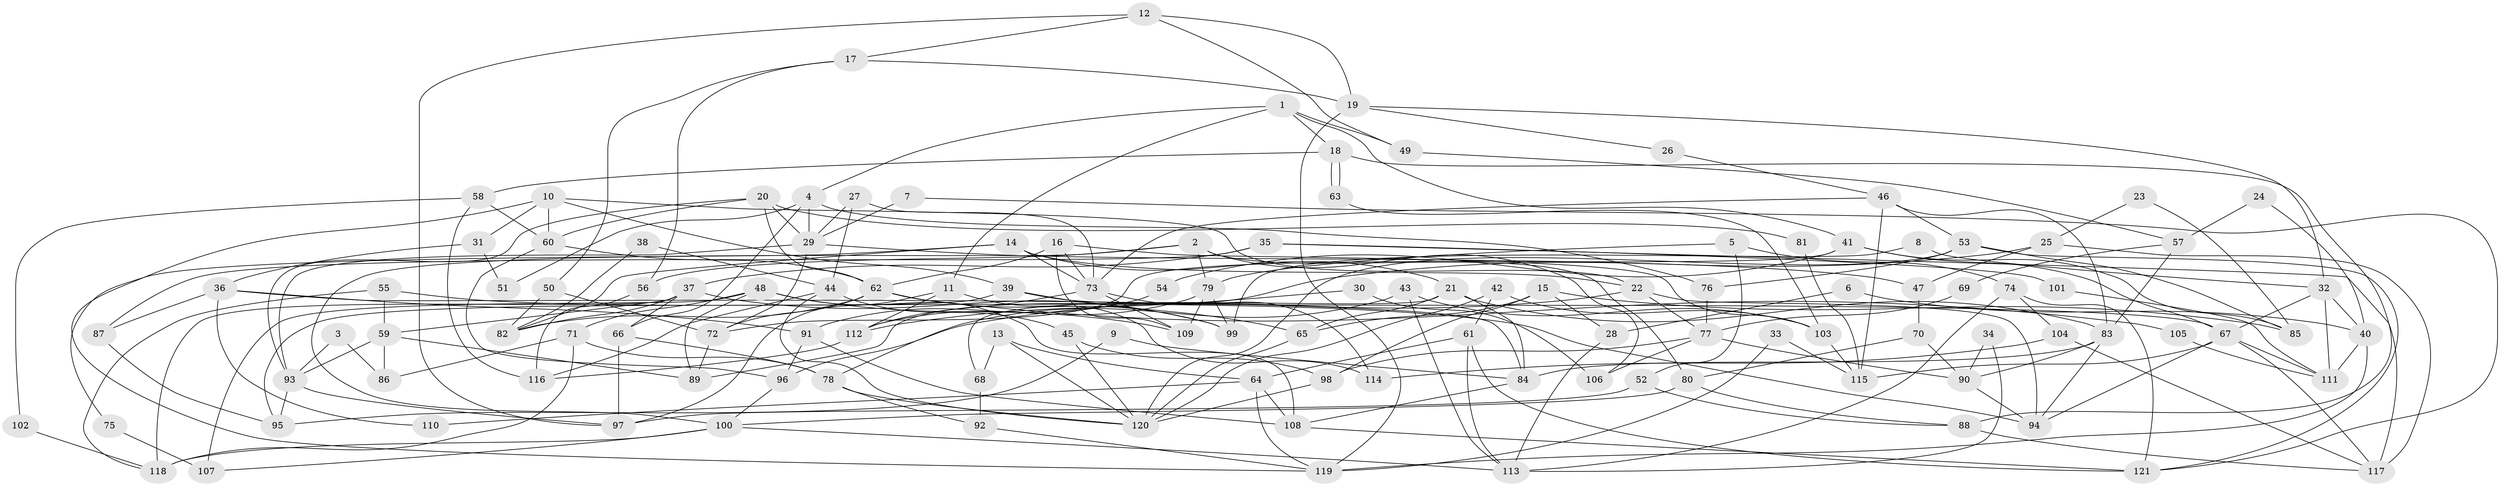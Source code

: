 // Generated by graph-tools (version 1.1) at 2025/26/03/09/25 03:26:17]
// undirected, 121 vertices, 242 edges
graph export_dot {
graph [start="1"]
  node [color=gray90,style=filled];
  1;
  2;
  3;
  4;
  5;
  6;
  7;
  8;
  9;
  10;
  11;
  12;
  13;
  14;
  15;
  16;
  17;
  18;
  19;
  20;
  21;
  22;
  23;
  24;
  25;
  26;
  27;
  28;
  29;
  30;
  31;
  32;
  33;
  34;
  35;
  36;
  37;
  38;
  39;
  40;
  41;
  42;
  43;
  44;
  45;
  46;
  47;
  48;
  49;
  50;
  51;
  52;
  53;
  54;
  55;
  56;
  57;
  58;
  59;
  60;
  61;
  62;
  63;
  64;
  65;
  66;
  67;
  68;
  69;
  70;
  71;
  72;
  73;
  74;
  75;
  76;
  77;
  78;
  79;
  80;
  81;
  82;
  83;
  84;
  85;
  86;
  87;
  88;
  89;
  90;
  91;
  92;
  93;
  94;
  95;
  96;
  97;
  98;
  99;
  100;
  101;
  102;
  103;
  104;
  105;
  106;
  107;
  108;
  109;
  110;
  111;
  112;
  113;
  114;
  115;
  116;
  117;
  118;
  119;
  120;
  121;
  1 -- 41;
  1 -- 11;
  1 -- 4;
  1 -- 18;
  1 -- 49;
  2 -- 80;
  2 -- 79;
  2 -- 56;
  2 -- 100;
  2 -- 106;
  3 -- 86;
  3 -- 93;
  4 -- 29;
  4 -- 51;
  4 -- 66;
  4 -- 76;
  5 -- 52;
  5 -- 79;
  5 -- 74;
  6 -- 40;
  6 -- 28;
  7 -- 29;
  7 -- 121;
  8 -- 32;
  8 -- 99;
  9 -- 84;
  9 -- 95;
  10 -- 39;
  10 -- 119;
  10 -- 22;
  10 -- 31;
  10 -- 60;
  11 -- 112;
  11 -- 114;
  11 -- 97;
  12 -- 17;
  12 -- 97;
  12 -- 19;
  12 -- 49;
  13 -- 64;
  13 -- 120;
  13 -- 68;
  14 -- 22;
  14 -- 82;
  14 -- 21;
  14 -- 73;
  14 -- 75;
  15 -- 98;
  15 -- 85;
  15 -- 28;
  15 -- 65;
  16 -- 73;
  16 -- 62;
  16 -- 103;
  16 -- 109;
  17 -- 56;
  17 -- 19;
  17 -- 50;
  18 -- 63;
  18 -- 63;
  18 -- 58;
  18 -- 88;
  19 -- 119;
  19 -- 26;
  19 -- 32;
  20 -- 60;
  20 -- 62;
  20 -- 29;
  20 -- 81;
  20 -- 93;
  21 -- 65;
  21 -- 68;
  21 -- 83;
  21 -- 84;
  22 -- 94;
  22 -- 77;
  22 -- 96;
  23 -- 25;
  23 -- 85;
  24 -- 57;
  24 -- 40;
  25 -- 47;
  25 -- 89;
  25 -- 117;
  26 -- 46;
  27 -- 73;
  27 -- 29;
  27 -- 44;
  28 -- 113;
  29 -- 93;
  29 -- 47;
  29 -- 72;
  30 -- 112;
  30 -- 106;
  31 -- 36;
  31 -- 51;
  32 -- 67;
  32 -- 40;
  32 -- 111;
  33 -- 119;
  33 -- 115;
  34 -- 90;
  34 -- 113;
  35 -- 37;
  35 -- 117;
  35 -- 87;
  35 -- 101;
  36 -- 87;
  36 -- 91;
  36 -- 84;
  36 -- 110;
  37 -- 66;
  37 -- 118;
  37 -- 59;
  37 -- 82;
  37 -- 99;
  38 -- 44;
  38 -- 82;
  39 -- 65;
  39 -- 67;
  39 -- 95;
  40 -- 119;
  40 -- 111;
  41 -- 72;
  41 -- 67;
  41 -- 54;
  41 -- 85;
  42 -- 103;
  42 -- 120;
  42 -- 61;
  43 -- 78;
  43 -- 113;
  43 -- 103;
  44 -- 120;
  44 -- 45;
  44 -- 116;
  45 -- 98;
  45 -- 120;
  46 -- 73;
  46 -- 83;
  46 -- 53;
  46 -- 115;
  47 -- 70;
  48 -- 89;
  48 -- 109;
  48 -- 71;
  48 -- 107;
  48 -- 108;
  49 -- 57;
  50 -- 72;
  50 -- 82;
  52 -- 88;
  52 -- 97;
  53 -- 76;
  53 -- 85;
  53 -- 120;
  53 -- 121;
  54 -- 91;
  55 -- 118;
  55 -- 94;
  55 -- 59;
  56 -- 116;
  57 -- 83;
  57 -- 69;
  58 -- 60;
  58 -- 102;
  58 -- 116;
  59 -- 86;
  59 -- 89;
  59 -- 93;
  60 -- 96;
  60 -- 62;
  61 -- 121;
  61 -- 64;
  61 -- 113;
  62 -- 82;
  62 -- 72;
  62 -- 99;
  62 -- 105;
  63 -- 103;
  64 -- 108;
  64 -- 110;
  64 -- 119;
  65 -- 120;
  66 -- 97;
  66 -- 78;
  67 -- 111;
  67 -- 115;
  67 -- 94;
  67 -- 117;
  68 -- 92;
  69 -- 77;
  70 -- 90;
  70 -- 80;
  71 -- 78;
  71 -- 86;
  71 -- 118;
  72 -- 89;
  73 -- 112;
  73 -- 109;
  73 -- 114;
  74 -- 121;
  74 -- 104;
  74 -- 113;
  75 -- 107;
  76 -- 77;
  77 -- 90;
  77 -- 98;
  77 -- 106;
  78 -- 120;
  78 -- 92;
  79 -- 99;
  79 -- 109;
  79 -- 112;
  80 -- 100;
  80 -- 88;
  81 -- 115;
  83 -- 84;
  83 -- 90;
  83 -- 94;
  84 -- 108;
  87 -- 95;
  88 -- 117;
  90 -- 94;
  91 -- 108;
  91 -- 96;
  92 -- 119;
  93 -- 95;
  93 -- 97;
  96 -- 100;
  98 -- 120;
  100 -- 113;
  100 -- 107;
  100 -- 118;
  101 -- 111;
  102 -- 118;
  103 -- 115;
  104 -- 117;
  104 -- 114;
  105 -- 111;
  108 -- 121;
  112 -- 116;
}
